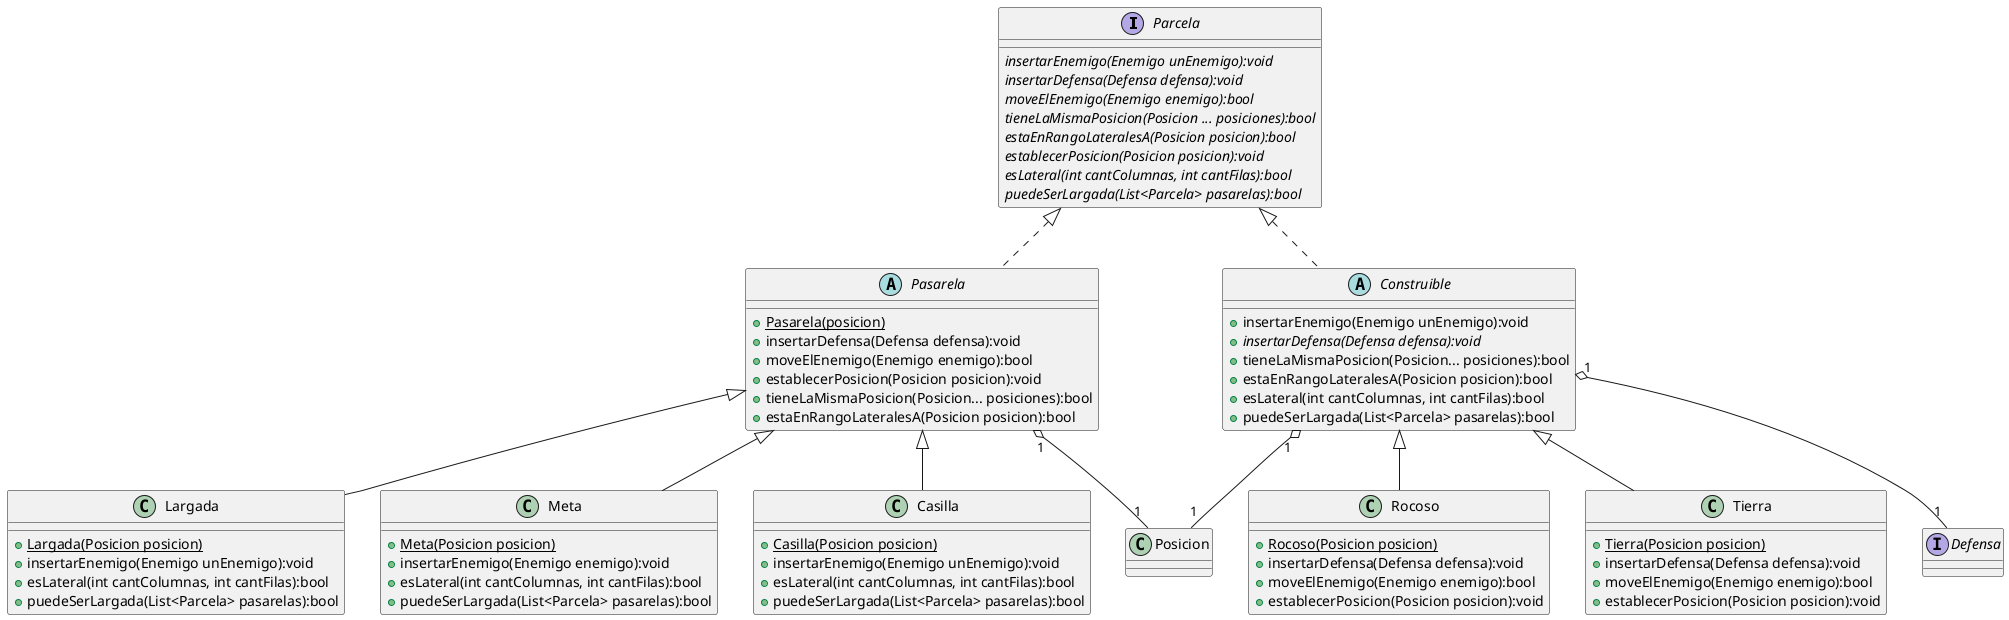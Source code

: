 @startuml

interface Parcela {
    {abstract}insertarEnemigo(Enemigo unEnemigo):void
    {abstract}insertarDefensa(Defensa defensa):void
    {abstract}moveElEnemigo(Enemigo enemigo):bool
    {abstract}tieneLaMismaPosicion(Posicion ... posiciones):bool
    {abstract}estaEnRangoLateralesA(Posicion posicion):bool
    {abstract}establecerPosicion(Posicion posicion):void
    {abstract}esLateral(int cantColumnas, int cantFilas):bool
    {abstract}puedeSerLargada(List<Parcela> pasarelas):bool
}

abstract Pasarela {
    {static}+Pasarela(posicion)
    +insertarDefensa(Defensa defensa):void
    +moveElEnemigo(Enemigo enemigo):bool
    +establecerPosicion(Posicion posicion):void
    +tieneLaMismaPosicion(Posicion... posiciones):bool
    +estaEnRangoLateralesA(Posicion posicion):bool
}

class Largada {
    {static}+Largada(Posicion posicion)
    +insertarEnemigo(Enemigo unEnemigo):void
    +esLateral(int cantColumnas, int cantFilas):bool
    +puedeSerLargada(List<Parcela> pasarelas):bool
}

class Meta {
    {static}+Meta(Posicion posicion)
    +insertarEnemigo(Enemigo enemigo):void
    +esLateral(int cantColumnas, int cantFilas):bool
    +puedeSerLargada(List<Parcela> pasarelas):bool
}

class Casilla {
    {static}+Casilla(Posicion posicion)
    +insertarEnemigo(Enemigo unEnemigo):void
    +esLateral(int cantColumnas, int cantFilas):bool
    +puedeSerLargada(List<Parcela> pasarelas):bool
}

abstract Construible {
    +insertarEnemigo(Enemigo unEnemigo):void
    {abstract}+insertarDefensa(Defensa defensa):void
    +tieneLaMismaPosicion(Posicion... posiciones):bool
    +estaEnRangoLateralesA(Posicion posicion):bool
    +esLateral(int cantColumnas, int cantFilas):bool
    +puedeSerLargada(List<Parcela> pasarelas):bool
}

class Rocoso {
    {static}+Rocoso(Posicion posicion)
    +insertarDefensa(Defensa defensa):void
    +moveElEnemigo(Enemigo enemigo):bool
    +establecerPosicion(Posicion posicion):void
}

class Tierra {
    {static}+Tierra(Posicion posicion)
    +insertarDefensa(Defensa defensa):void
    +moveElEnemigo(Enemigo enemigo):bool
    +establecerPosicion(Posicion posicion):void
}

interface Defensa {}

Parcela <|.. Pasarela
Parcela <|.. Construible
Construible <|-- Tierra
Construible <|-- Rocoso
Pasarela "1" o-- "1" Posicion
Construible "1" o-- "1" Posicion
Construible "1" o-- "1" Defensa
Pasarela <|-- Largada
Pasarela <|-- Meta
Pasarela <|-- Casilla

@enduml